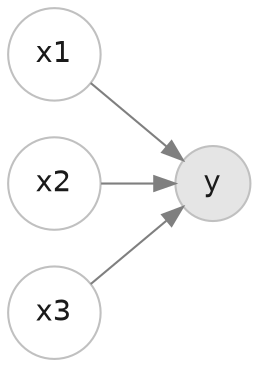 digraph DAG {

graph [rankdir = LR]

node [shape = circle, style=filled, color=gray, fontcolor=gray10]

node [fillcolor=white, fontname="Helvetica"]
x1; x2; x3; 

node [fillcolor=gray90]
y;

edge [color=gray50]
x1 -> y; x2 -> y; x3 -> y;
}